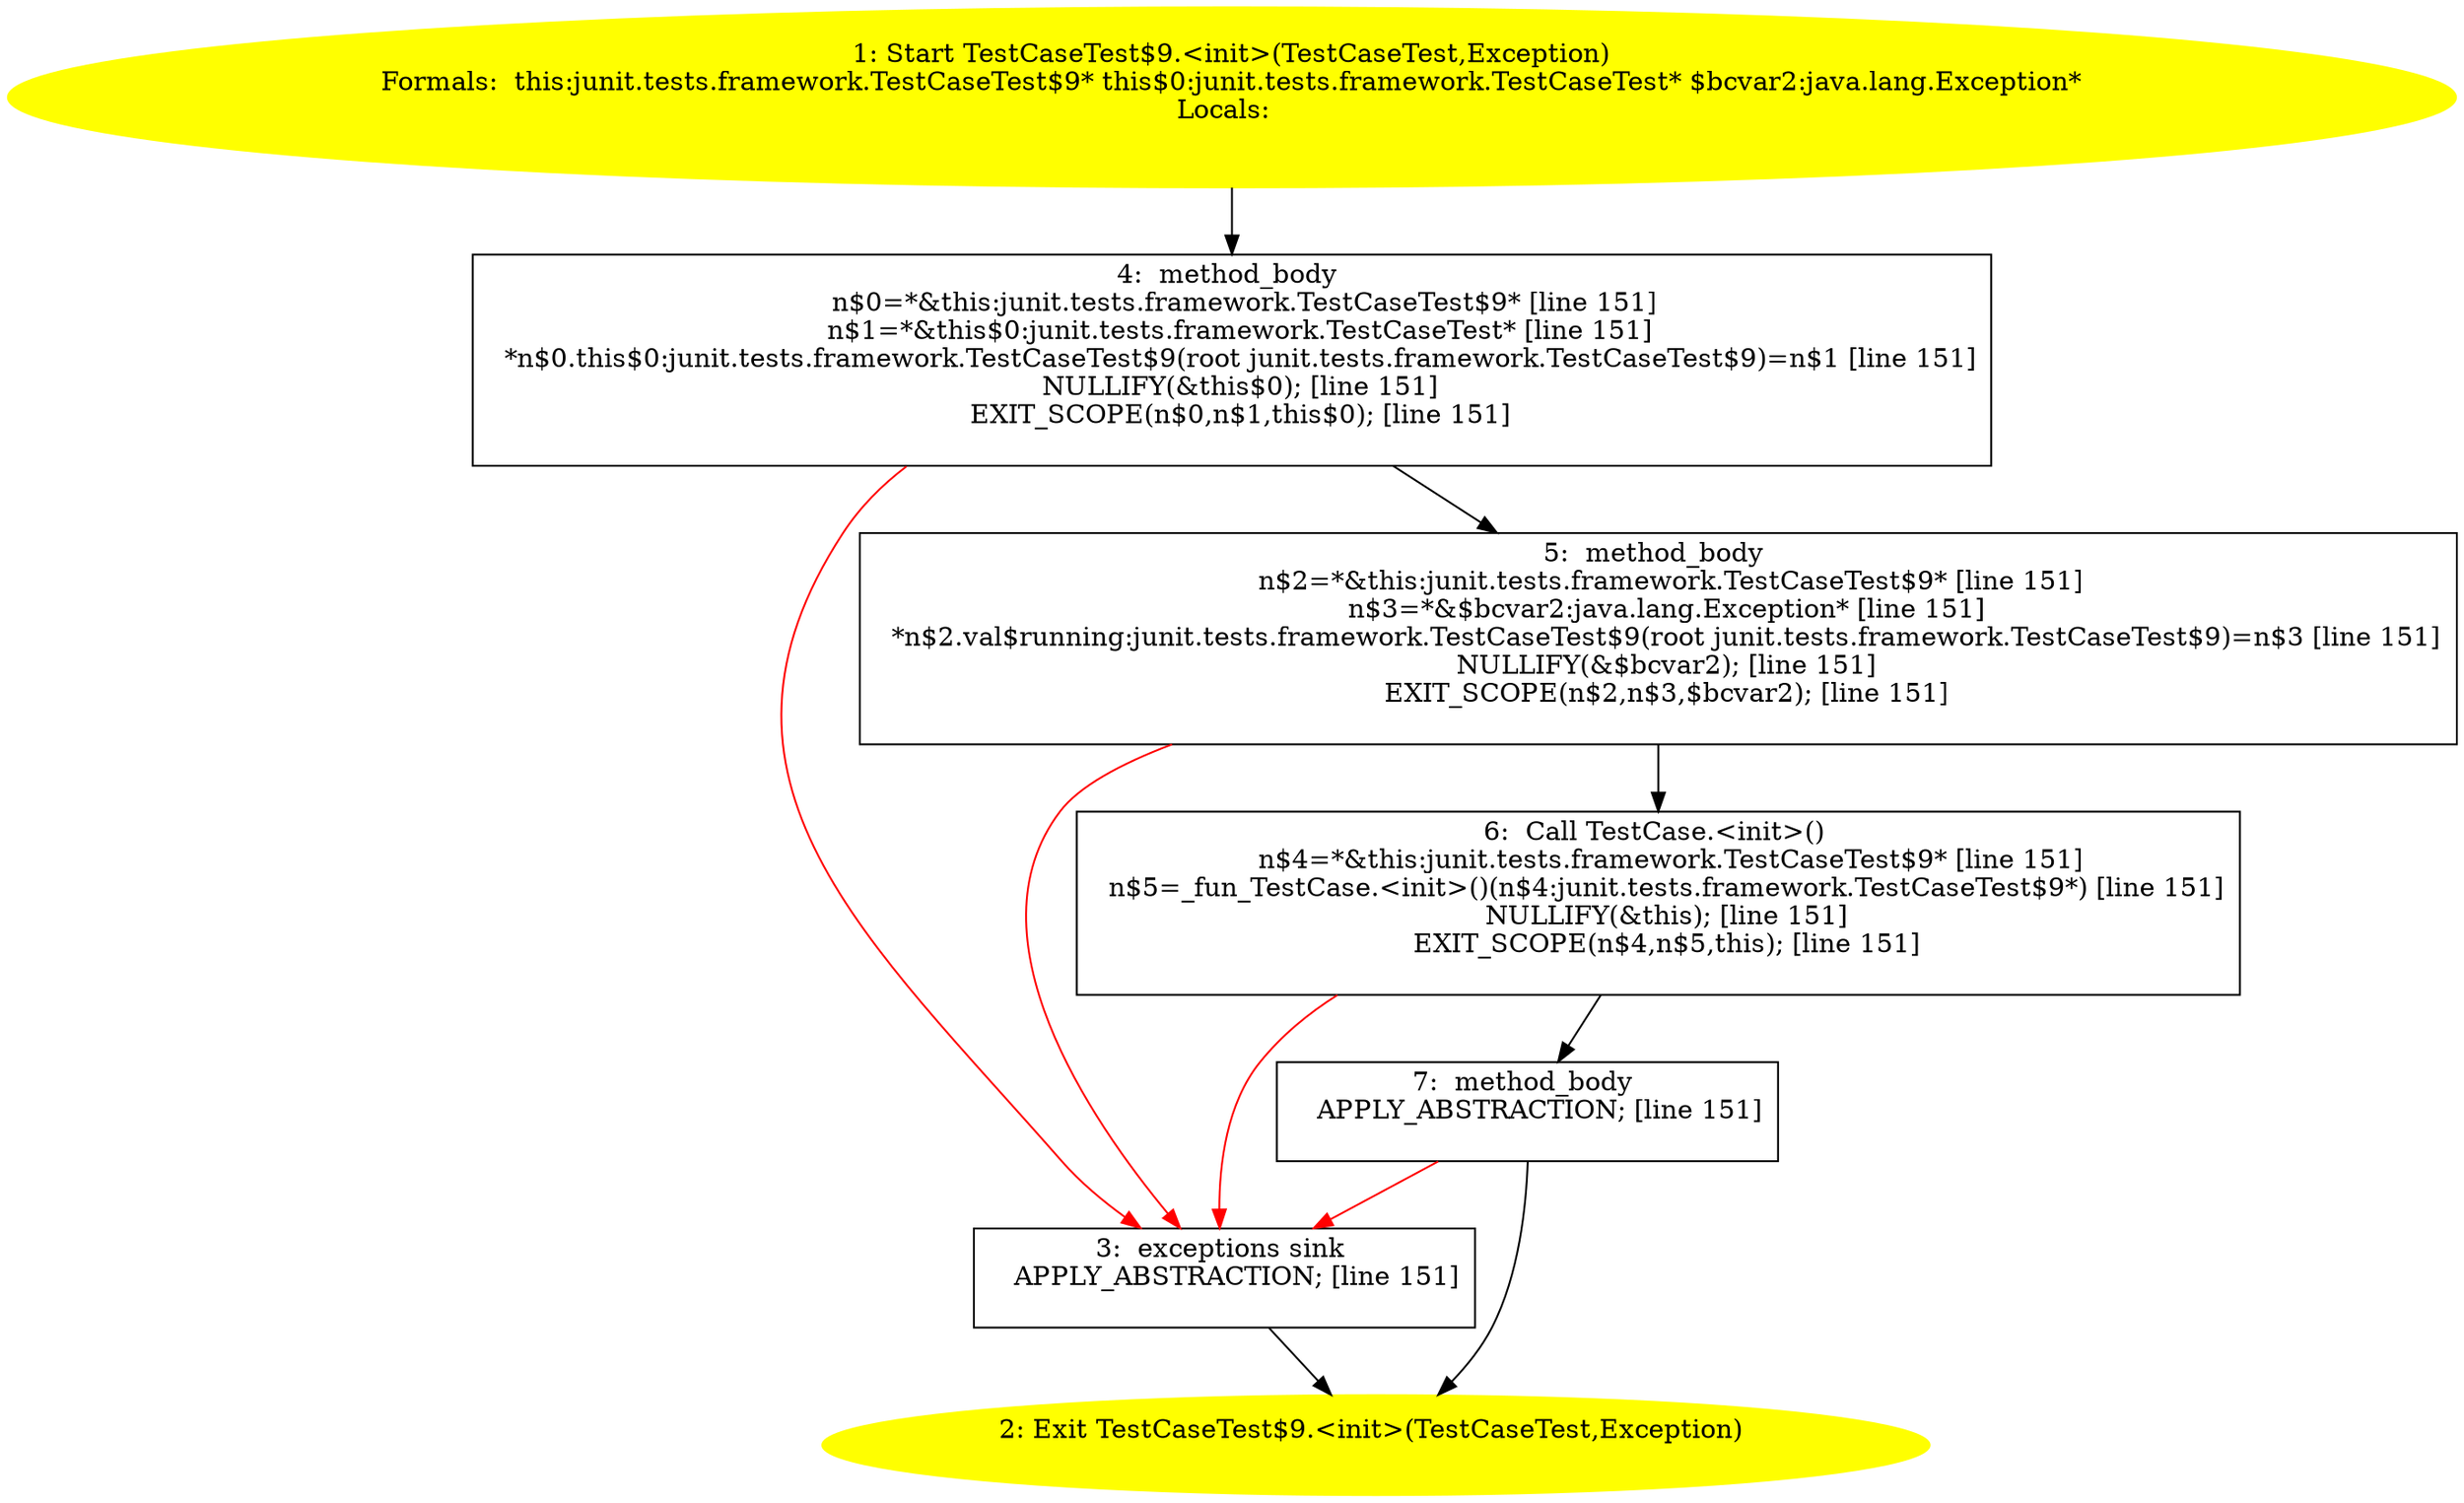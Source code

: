 /* @generated */
digraph cfg {
"junit.tests.framework.TestCaseTest$9.<init>(junit.tests.framework.TestCaseTest,java.lang.Exception).2527b56fbfeb9156525bd1ca9defd890_1" [label="1: Start TestCaseTest$9.<init>(TestCaseTest,Exception)\nFormals:  this:junit.tests.framework.TestCaseTest$9* this$0:junit.tests.framework.TestCaseTest* $bcvar2:java.lang.Exception*\nLocals:  \n  " color=yellow style=filled]
	

	 "junit.tests.framework.TestCaseTest$9.<init>(junit.tests.framework.TestCaseTest,java.lang.Exception).2527b56fbfeb9156525bd1ca9defd890_1" -> "junit.tests.framework.TestCaseTest$9.<init>(junit.tests.framework.TestCaseTest,java.lang.Exception).2527b56fbfeb9156525bd1ca9defd890_4" ;
"junit.tests.framework.TestCaseTest$9.<init>(junit.tests.framework.TestCaseTest,java.lang.Exception).2527b56fbfeb9156525bd1ca9defd890_2" [label="2: Exit TestCaseTest$9.<init>(TestCaseTest,Exception) \n  " color=yellow style=filled]
	

"junit.tests.framework.TestCaseTest$9.<init>(junit.tests.framework.TestCaseTest,java.lang.Exception).2527b56fbfeb9156525bd1ca9defd890_3" [label="3:  exceptions sink \n   APPLY_ABSTRACTION; [line 151]\n " shape="box"]
	

	 "junit.tests.framework.TestCaseTest$9.<init>(junit.tests.framework.TestCaseTest,java.lang.Exception).2527b56fbfeb9156525bd1ca9defd890_3" -> "junit.tests.framework.TestCaseTest$9.<init>(junit.tests.framework.TestCaseTest,java.lang.Exception).2527b56fbfeb9156525bd1ca9defd890_2" ;
"junit.tests.framework.TestCaseTest$9.<init>(junit.tests.framework.TestCaseTest,java.lang.Exception).2527b56fbfeb9156525bd1ca9defd890_4" [label="4:  method_body \n   n$0=*&this:junit.tests.framework.TestCaseTest$9* [line 151]\n  n$1=*&this$0:junit.tests.framework.TestCaseTest* [line 151]\n  *n$0.this$0:junit.tests.framework.TestCaseTest$9(root junit.tests.framework.TestCaseTest$9)=n$1 [line 151]\n  NULLIFY(&this$0); [line 151]\n  EXIT_SCOPE(n$0,n$1,this$0); [line 151]\n " shape="box"]
	

	 "junit.tests.framework.TestCaseTest$9.<init>(junit.tests.framework.TestCaseTest,java.lang.Exception).2527b56fbfeb9156525bd1ca9defd890_4" -> "junit.tests.framework.TestCaseTest$9.<init>(junit.tests.framework.TestCaseTest,java.lang.Exception).2527b56fbfeb9156525bd1ca9defd890_5" ;
	 "junit.tests.framework.TestCaseTest$9.<init>(junit.tests.framework.TestCaseTest,java.lang.Exception).2527b56fbfeb9156525bd1ca9defd890_4" -> "junit.tests.framework.TestCaseTest$9.<init>(junit.tests.framework.TestCaseTest,java.lang.Exception).2527b56fbfeb9156525bd1ca9defd890_3" [color="red" ];
"junit.tests.framework.TestCaseTest$9.<init>(junit.tests.framework.TestCaseTest,java.lang.Exception).2527b56fbfeb9156525bd1ca9defd890_5" [label="5:  method_body \n   n$2=*&this:junit.tests.framework.TestCaseTest$9* [line 151]\n  n$3=*&$bcvar2:java.lang.Exception* [line 151]\n  *n$2.val$running:junit.tests.framework.TestCaseTest$9(root junit.tests.framework.TestCaseTest$9)=n$3 [line 151]\n  NULLIFY(&$bcvar2); [line 151]\n  EXIT_SCOPE(n$2,n$3,$bcvar2); [line 151]\n " shape="box"]
	

	 "junit.tests.framework.TestCaseTest$9.<init>(junit.tests.framework.TestCaseTest,java.lang.Exception).2527b56fbfeb9156525bd1ca9defd890_5" -> "junit.tests.framework.TestCaseTest$9.<init>(junit.tests.framework.TestCaseTest,java.lang.Exception).2527b56fbfeb9156525bd1ca9defd890_6" ;
	 "junit.tests.framework.TestCaseTest$9.<init>(junit.tests.framework.TestCaseTest,java.lang.Exception).2527b56fbfeb9156525bd1ca9defd890_5" -> "junit.tests.framework.TestCaseTest$9.<init>(junit.tests.framework.TestCaseTest,java.lang.Exception).2527b56fbfeb9156525bd1ca9defd890_3" [color="red" ];
"junit.tests.framework.TestCaseTest$9.<init>(junit.tests.framework.TestCaseTest,java.lang.Exception).2527b56fbfeb9156525bd1ca9defd890_6" [label="6:  Call TestCase.<init>() \n   n$4=*&this:junit.tests.framework.TestCaseTest$9* [line 151]\n  n$5=_fun_TestCase.<init>()(n$4:junit.tests.framework.TestCaseTest$9*) [line 151]\n  NULLIFY(&this); [line 151]\n  EXIT_SCOPE(n$4,n$5,this); [line 151]\n " shape="box"]
	

	 "junit.tests.framework.TestCaseTest$9.<init>(junit.tests.framework.TestCaseTest,java.lang.Exception).2527b56fbfeb9156525bd1ca9defd890_6" -> "junit.tests.framework.TestCaseTest$9.<init>(junit.tests.framework.TestCaseTest,java.lang.Exception).2527b56fbfeb9156525bd1ca9defd890_7" ;
	 "junit.tests.framework.TestCaseTest$9.<init>(junit.tests.framework.TestCaseTest,java.lang.Exception).2527b56fbfeb9156525bd1ca9defd890_6" -> "junit.tests.framework.TestCaseTest$9.<init>(junit.tests.framework.TestCaseTest,java.lang.Exception).2527b56fbfeb9156525bd1ca9defd890_3" [color="red" ];
"junit.tests.framework.TestCaseTest$9.<init>(junit.tests.framework.TestCaseTest,java.lang.Exception).2527b56fbfeb9156525bd1ca9defd890_7" [label="7:  method_body \n   APPLY_ABSTRACTION; [line 151]\n " shape="box"]
	

	 "junit.tests.framework.TestCaseTest$9.<init>(junit.tests.framework.TestCaseTest,java.lang.Exception).2527b56fbfeb9156525bd1ca9defd890_7" -> "junit.tests.framework.TestCaseTest$9.<init>(junit.tests.framework.TestCaseTest,java.lang.Exception).2527b56fbfeb9156525bd1ca9defd890_2" ;
	 "junit.tests.framework.TestCaseTest$9.<init>(junit.tests.framework.TestCaseTest,java.lang.Exception).2527b56fbfeb9156525bd1ca9defd890_7" -> "junit.tests.framework.TestCaseTest$9.<init>(junit.tests.framework.TestCaseTest,java.lang.Exception).2527b56fbfeb9156525bd1ca9defd890_3" [color="red" ];
}
